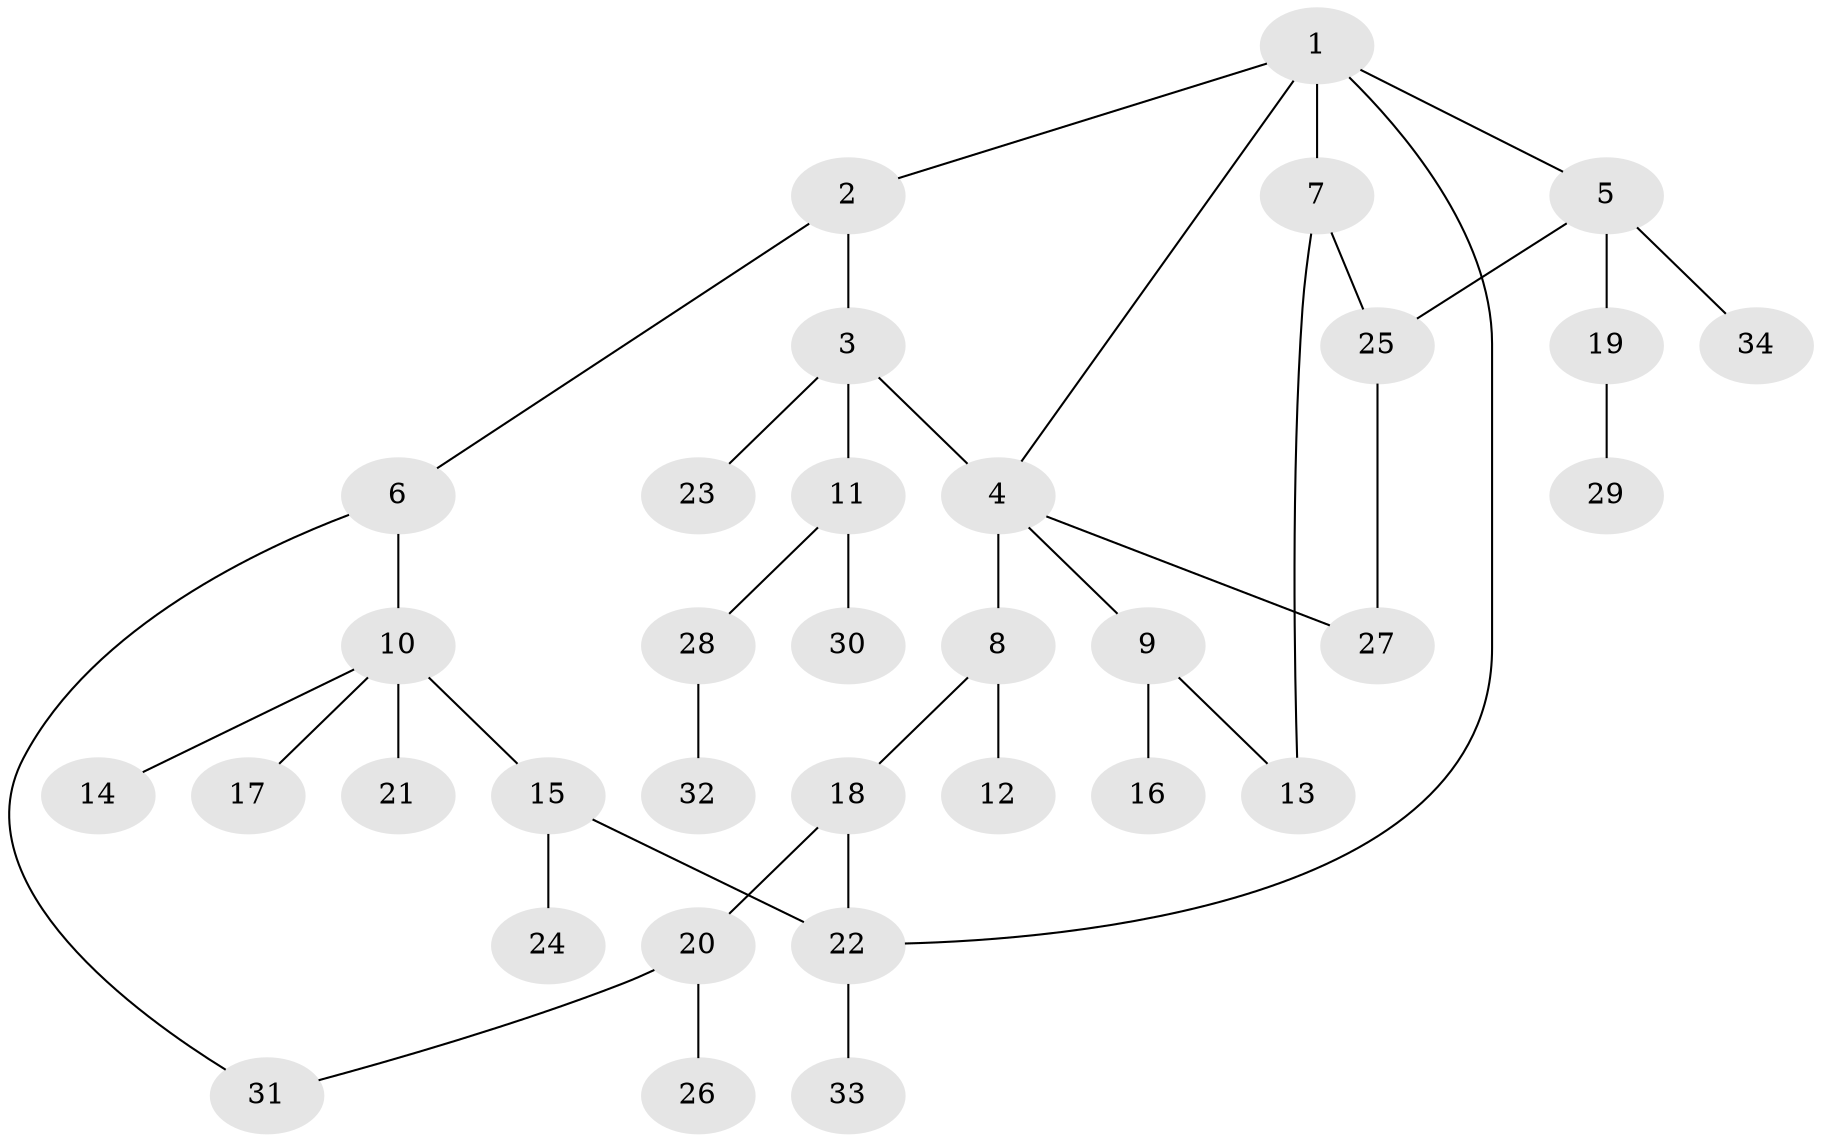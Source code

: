 // original degree distribution, {4: 0.16923076923076924, 3: 0.15384615384615385, 5: 0.03076923076923077, 6: 0.015384615384615385, 1: 0.4307692307692308, 2: 0.2}
// Generated by graph-tools (version 1.1) at 2025/48/03/04/25 22:48:56]
// undirected, 34 vertices, 40 edges
graph export_dot {
  node [color=gray90,style=filled];
  1;
  2;
  3;
  4;
  5;
  6;
  7;
  8;
  9;
  10;
  11;
  12;
  13;
  14;
  15;
  16;
  17;
  18;
  19;
  20;
  21;
  22;
  23;
  24;
  25;
  26;
  27;
  28;
  29;
  30;
  31;
  32;
  33;
  34;
  1 -- 2 [weight=1.0];
  1 -- 4 [weight=1.0];
  1 -- 5 [weight=1.0];
  1 -- 7 [weight=2.0];
  1 -- 22 [weight=1.0];
  2 -- 3 [weight=1.0];
  2 -- 6 [weight=1.0];
  3 -- 4 [weight=1.0];
  3 -- 11 [weight=1.0];
  3 -- 23 [weight=1.0];
  4 -- 8 [weight=3.0];
  4 -- 9 [weight=1.0];
  4 -- 27 [weight=1.0];
  5 -- 19 [weight=1.0];
  5 -- 25 [weight=1.0];
  5 -- 34 [weight=1.0];
  6 -- 10 [weight=1.0];
  6 -- 31 [weight=1.0];
  7 -- 13 [weight=1.0];
  7 -- 25 [weight=1.0];
  8 -- 12 [weight=1.0];
  8 -- 18 [weight=1.0];
  9 -- 13 [weight=1.0];
  9 -- 16 [weight=1.0];
  10 -- 14 [weight=2.0];
  10 -- 15 [weight=1.0];
  10 -- 17 [weight=1.0];
  10 -- 21 [weight=3.0];
  11 -- 28 [weight=1.0];
  11 -- 30 [weight=1.0];
  15 -- 22 [weight=1.0];
  15 -- 24 [weight=1.0];
  18 -- 20 [weight=1.0];
  18 -- 22 [weight=1.0];
  19 -- 29 [weight=1.0];
  20 -- 26 [weight=1.0];
  20 -- 31 [weight=1.0];
  22 -- 33 [weight=1.0];
  25 -- 27 [weight=1.0];
  28 -- 32 [weight=1.0];
}

